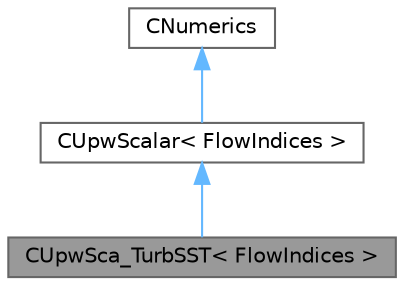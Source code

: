 digraph "CUpwSca_TurbSST&lt; FlowIndices &gt;"
{
 // LATEX_PDF_SIZE
  bgcolor="transparent";
  edge [fontname=Helvetica,fontsize=10,labelfontname=Helvetica,labelfontsize=10];
  node [fontname=Helvetica,fontsize=10,shape=box,height=0.2,width=0.4];
  Node1 [id="Node000001",label="CUpwSca_TurbSST\< FlowIndices \>",height=0.2,width=0.4,color="gray40", fillcolor="grey60", style="filled", fontcolor="black",tooltip="Class for doing a scalar upwind solver for the Menter SST turbulence model equations."];
  Node2 -> Node1 [id="edge1_Node000001_Node000002",dir="back",color="steelblue1",style="solid",tooltip=" "];
  Node2 [id="Node000002",label="CUpwScalar\< FlowIndices \>",height=0.2,width=0.4,color="gray40", fillcolor="white", style="filled",URL="$classCUpwScalar.html",tooltip="Template class for scalar upwind fluxes between nodes i and j."];
  Node3 -> Node2 [id="edge2_Node000002_Node000003",dir="back",color="steelblue1",style="solid",tooltip=" "];
  Node3 [id="Node000003",label="CNumerics",height=0.2,width=0.4,color="gray40", fillcolor="white", style="filled",URL="$classCNumerics.html",tooltip="Class for defining the numerical methods."];
}

